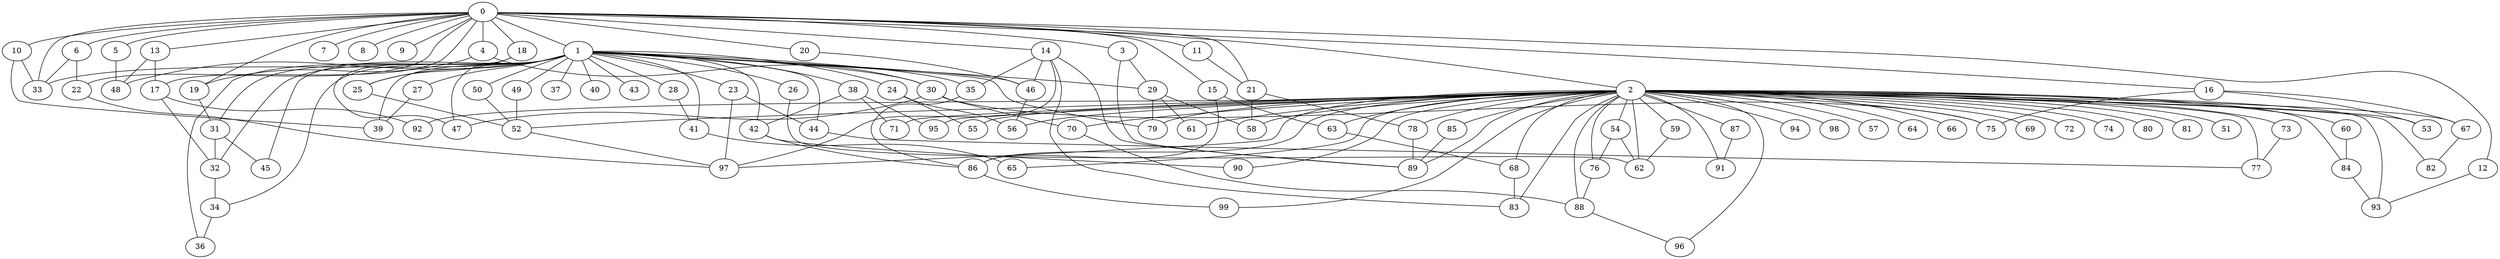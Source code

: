 
graph graphname {
    0 -- 1
0 -- 2
0 -- 3
0 -- 4
0 -- 5
0 -- 6
0 -- 7
0 -- 8
0 -- 9
0 -- 10
0 -- 11
0 -- 12
0 -- 13
0 -- 14
0 -- 15
0 -- 16
0 -- 17
0 -- 18
0 -- 19
0 -- 20
0 -- 21
0 -- 22
0 -- 33
1 -- 23
1 -- 24
1 -- 25
1 -- 26
1 -- 27
1 -- 28
1 -- 29
1 -- 30
1 -- 31
1 -- 32
1 -- 33
1 -- 34
1 -- 35
1 -- 36
1 -- 37
1 -- 38
1 -- 39
1 -- 40
1 -- 41
1 -- 42
1 -- 43
1 -- 44
1 -- 45
1 -- 46
1 -- 47
1 -- 48
1 -- 49
1 -- 50
1 -- 79
2 -- 51
2 -- 52
2 -- 53
2 -- 54
2 -- 55
2 -- 56
2 -- 57
2 -- 58
2 -- 59
2 -- 60
2 -- 61
2 -- 62
2 -- 63
2 -- 64
2 -- 65
2 -- 66
2 -- 67
2 -- 68
2 -- 69
2 -- 70
2 -- 71
2 -- 72
2 -- 73
2 -- 74
2 -- 75
2 -- 76
2 -- 77
2 -- 78
2 -- 79
2 -- 80
2 -- 81
2 -- 82
2 -- 83
2 -- 84
2 -- 85
2 -- 86
2 -- 87
2 -- 88
2 -- 89
2 -- 90
2 -- 91
2 -- 92
2 -- 93
2 -- 94
2 -- 95
2 -- 96
2 -- 97
2 -- 98
2 -- 99
3 -- 89
3 -- 29
4 -- 30
4 -- 19
5 -- 48
6 -- 22
6 -- 33
10 -- 39
10 -- 33
11 -- 21
12 -- 93
13 -- 17
13 -- 48
14 -- 46
14 -- 89
14 -- 83
14 -- 97
14 -- 35
15 -- 86
15 -- 63
16 -- 75
16 -- 67
16 -- 53
17 -- 92
17 -- 32
18 -- 25
18 -- 47
19 -- 31
20 -- 46
21 -- 78
21 -- 58
22 -- 97
23 -- 44
23 -- 97
24 -- 55
24 -- 56
25 -- 52
26 -- 62
27 -- 39
28 -- 41
29 -- 79
29 -- 58
29 -- 61
30 -- 70
30 -- 75
30 -- 47
31 -- 32
31 -- 45
32 -- 34
34 -- 36
35 -- 86
38 -- 71
38 -- 95
38 -- 42
41 -- 65
42 -- 86
42 -- 90
44 -- 77
46 -- 56
49 -- 52
50 -- 52
52 -- 97
54 -- 76
54 -- 62
59 -- 62
60 -- 84
63 -- 68
67 -- 82
68 -- 83
70 -- 88
73 -- 77
76 -- 88
78 -- 89
84 -- 93
85 -- 89
86 -- 99
87 -- 91
88 -- 96

}
